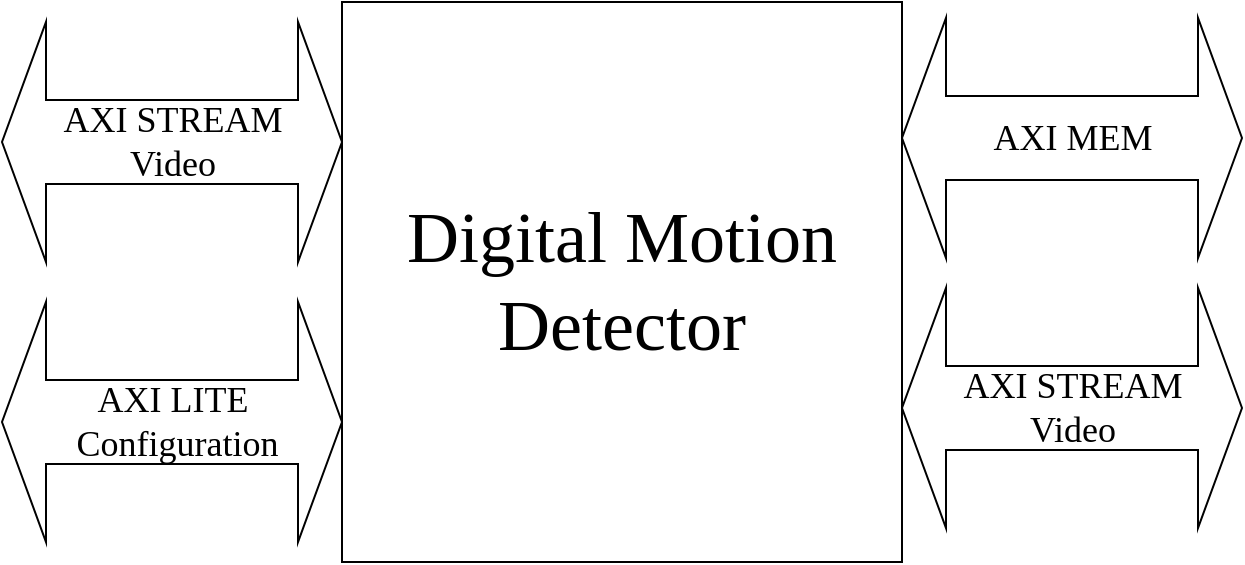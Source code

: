 <mxfile version="27.2.0">
  <diagram name="Page-1" id="T6EEupdXCqabf2bIezwK">
    <mxGraphModel dx="996" dy="617" grid="1" gridSize="10" guides="1" tooltips="1" connect="1" arrows="1" fold="1" page="1" pageScale="1" pageWidth="827" pageHeight="1169" math="0" shadow="0">
      <root>
        <mxCell id="0" />
        <mxCell id="1" parent="0" />
        <mxCell id="tGMma5Ynfwoz19nuWNyr-1" value="&lt;font style=&quot;font-size: 36px;&quot; face=&quot;Times New Roman&quot;&gt;Digital Motion Detector&lt;/font&gt;" style="whiteSpace=wrap;html=1;aspect=fixed;" vertex="1" parent="1">
          <mxGeometry x="290" y="330" width="280" height="280" as="geometry" />
        </mxCell>
        <mxCell id="tGMma5Ynfwoz19nuWNyr-2" value="&lt;font style=&quot;font-size: 18px;&quot; face=&quot;Times New Roman&quot;&gt;AXI STREAM&lt;/font&gt;&lt;div&gt;&lt;font style=&quot;font-size: 18px;&quot; face=&quot;Times New Roman&quot;&gt;Video&lt;/font&gt;&lt;/div&gt;" style="html=1;shadow=0;dashed=0;align=center;verticalAlign=middle;shape=mxgraph.arrows2.twoWayArrow;dy=0.65;dx=22;" vertex="1" parent="1">
          <mxGeometry x="120" y="340" width="170" height="120" as="geometry" />
        </mxCell>
        <mxCell id="tGMma5Ynfwoz19nuWNyr-5" value="&lt;font style=&quot;font-size: 18px;&quot; face=&quot;Times New Roman&quot;&gt;AXI LITE&lt;/font&gt;&lt;div&gt;&lt;font style=&quot;font-size: 18px;&quot; face=&quot;Times New Roman&quot;&gt;&amp;nbsp;Configuration&lt;/font&gt;&lt;/div&gt;" style="html=1;shadow=0;dashed=0;align=center;verticalAlign=middle;shape=mxgraph.arrows2.twoWayArrow;dy=0.65;dx=22;" vertex="1" parent="1">
          <mxGeometry x="120" y="480" width="170" height="120" as="geometry" />
        </mxCell>
        <mxCell id="tGMma5Ynfwoz19nuWNyr-6" value="&lt;font style=&quot;font-size: 18px;&quot; face=&quot;Times New Roman&quot;&gt;AXI STREAM&lt;/font&gt;&lt;div&gt;&lt;font style=&quot;font-size: 18px;&quot; face=&quot;Times New Roman&quot;&gt;Video&lt;/font&gt;&lt;/div&gt;" style="html=1;shadow=0;dashed=0;align=center;verticalAlign=middle;shape=mxgraph.arrows2.twoWayArrow;dy=0.65;dx=22;" vertex="1" parent="1">
          <mxGeometry x="570" y="473" width="170" height="120" as="geometry" />
        </mxCell>
        <mxCell id="tGMma5Ynfwoz19nuWNyr-11" value="&lt;font style=&quot;font-size: 18px;&quot; face=&quot;Times New Roman&quot;&gt;AXI MEM&lt;/font&gt;" style="html=1;shadow=0;dashed=0;align=center;verticalAlign=middle;shape=mxgraph.arrows2.twoWayArrow;dy=0.65;dx=22;" vertex="1" parent="1">
          <mxGeometry x="570" y="338" width="170" height="120" as="geometry" />
        </mxCell>
      </root>
    </mxGraphModel>
  </diagram>
</mxfile>
